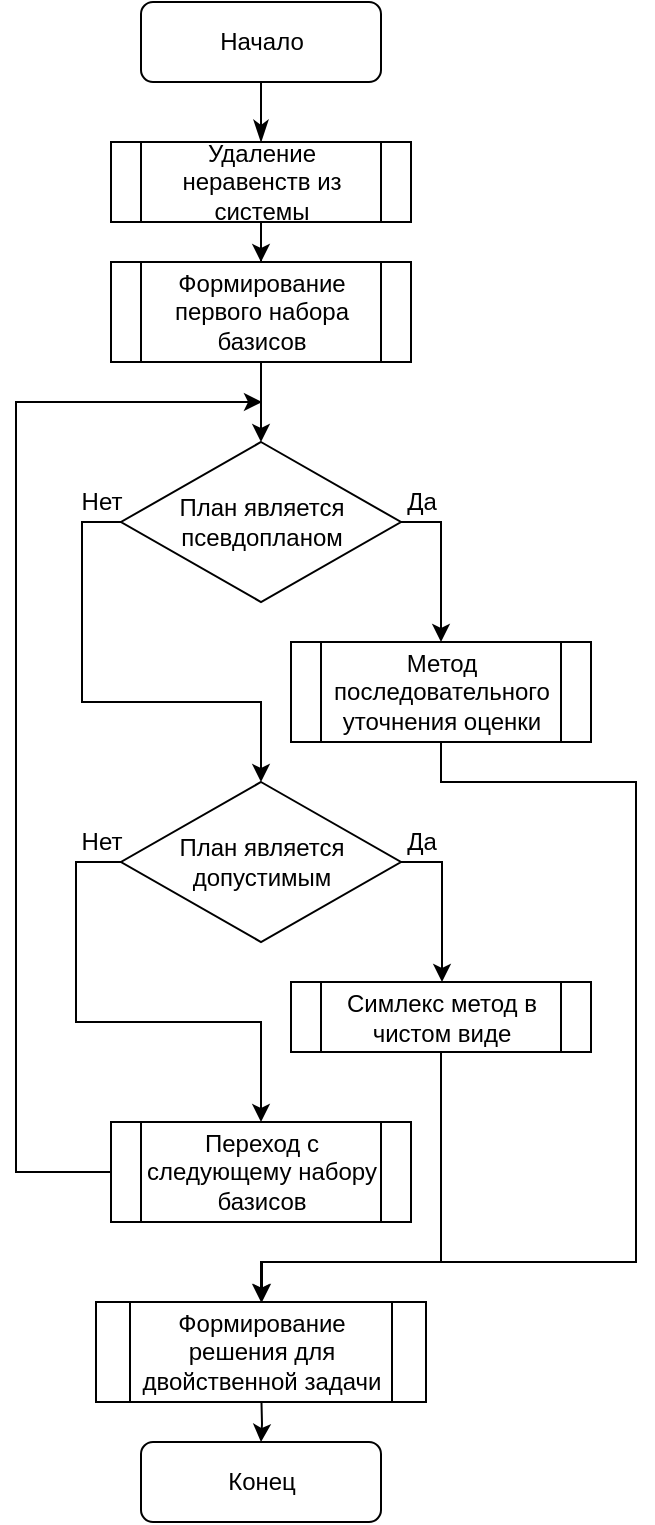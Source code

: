 <mxfile version="13.8.2" type="device"><diagram id="Btskecj4wtWNO1Yfo43e" name="Page-1"><mxGraphModel dx="1038" dy="580" grid="1" gridSize="10" guides="1" tooltips="1" connect="1" arrows="1" fold="1" page="1" pageScale="1" pageWidth="827" pageHeight="1169" math="0" shadow="0"><root><mxCell id="0"/><mxCell id="1" parent="0"/><mxCell id="YQFxH5kKGr9s6pGVyEgd-3" style="edgeStyle=orthogonalEdgeStyle;rounded=0;orthogonalLoop=1;jettySize=auto;html=1;exitX=0.5;exitY=1;exitDx=0;exitDy=0;" edge="1" parent="1" source="YQFxH5kKGr9s6pGVyEgd-28" target="YQFxH5kKGr9s6pGVyEgd-11"><mxGeometry relative="1" as="geometry"><mxPoint x="192.5" y="250" as="targetPoint"/><mxPoint x="192.5" y="230" as="sourcePoint"/></mxGeometry></mxCell><mxCell id="YQFxH5kKGr9s6pGVyEgd-7" style="edgeStyle=orthogonalEdgeStyle;rounded=0;orthogonalLoop=1;jettySize=auto;html=1;" edge="1" parent="1" target="YQFxH5kKGr9s6pGVyEgd-8"><mxGeometry relative="1" as="geometry"><mxPoint x="192.5" y="740" as="sourcePoint"/></mxGeometry></mxCell><mxCell id="YQFxH5kKGr9s6pGVyEgd-8" value="Конец" style="rounded=1;whiteSpace=wrap;html=1;fontSize=12;glass=0;strokeWidth=1;shadow=0;" vertex="1" parent="1"><mxGeometry x="132.5" y="770" width="120" height="40" as="geometry"/></mxCell><mxCell id="YQFxH5kKGr9s6pGVyEgd-9" value="Формирование решения для двойственной задачи" style="shape=process;whiteSpace=wrap;html=1;backgroundOutline=1;" vertex="1" parent="1"><mxGeometry x="110" y="700" width="165" height="50" as="geometry"/></mxCell><mxCell id="YQFxH5kKGr9s6pGVyEgd-32" style="edgeStyle=orthogonalEdgeStyle;rounded=0;orthogonalLoop=1;jettySize=auto;html=1;entryX=0.5;entryY=0;entryDx=0;entryDy=0;" edge="1" parent="1" source="YQFxH5kKGr9s6pGVyEgd-10" target="YQFxH5kKGr9s6pGVyEgd-9"><mxGeometry relative="1" as="geometry"><Array as="points"><mxPoint x="283" y="440"/><mxPoint x="380" y="440"/><mxPoint x="380" y="680"/><mxPoint x="193" y="680"/></Array></mxGeometry></mxCell><mxCell id="YQFxH5kKGr9s6pGVyEgd-10" value="Метод последовательного уточнения оценки" style="shape=process;whiteSpace=wrap;html=1;backgroundOutline=1;" vertex="1" parent="1"><mxGeometry x="207.5" y="370" width="150" height="50" as="geometry"/></mxCell><mxCell id="YQFxH5kKGr9s6pGVyEgd-12" style="edgeStyle=orthogonalEdgeStyle;rounded=0;orthogonalLoop=1;jettySize=auto;html=1;exitX=1;exitY=0.5;exitDx=0;exitDy=0;entryX=0.5;entryY=0;entryDx=0;entryDy=0;" edge="1" parent="1" source="YQFxH5kKGr9s6pGVyEgd-11" target="YQFxH5kKGr9s6pGVyEgd-10"><mxGeometry relative="1" as="geometry"><mxPoint x="350" y="310" as="targetPoint"/><Array as="points"><mxPoint x="283" y="310"/></Array></mxGeometry></mxCell><mxCell id="YQFxH5kKGr9s6pGVyEgd-14" style="edgeStyle=orthogonalEdgeStyle;rounded=0;orthogonalLoop=1;jettySize=auto;html=1;exitX=0;exitY=0.5;exitDx=0;exitDy=0;entryX=0.5;entryY=0;entryDx=0;entryDy=0;" edge="1" parent="1" source="YQFxH5kKGr9s6pGVyEgd-11" target="YQFxH5kKGr9s6pGVyEgd-15"><mxGeometry relative="1" as="geometry"><mxPoint x="190" y="440" as="targetPoint"/><Array as="points"><mxPoint x="103" y="310"/><mxPoint x="103" y="400"/><mxPoint x="193" y="400"/></Array></mxGeometry></mxCell><mxCell id="YQFxH5kKGr9s6pGVyEgd-11" value="План является псевдопланом" style="rhombus;whiteSpace=wrap;html=1;" vertex="1" parent="1"><mxGeometry x="122.5" y="270" width="140" height="80" as="geometry"/></mxCell><mxCell id="YQFxH5kKGr9s6pGVyEgd-13" value="Да" style="text;html=1;strokeColor=none;fillColor=none;align=center;verticalAlign=middle;whiteSpace=wrap;rounded=0;" vertex="1" parent="1"><mxGeometry x="252.5" y="290" width="40" height="20" as="geometry"/></mxCell><mxCell id="YQFxH5kKGr9s6pGVyEgd-20" style="edgeStyle=orthogonalEdgeStyle;rounded=0;orthogonalLoop=1;jettySize=auto;html=1;" edge="1" parent="1" source="YQFxH5kKGr9s6pGVyEgd-15" target="YQFxH5kKGr9s6pGVyEgd-18"><mxGeometry relative="1" as="geometry"><Array as="points"><mxPoint x="283" y="480"/></Array></mxGeometry></mxCell><mxCell id="YQFxH5kKGr9s6pGVyEgd-22" style="edgeStyle=orthogonalEdgeStyle;rounded=0;orthogonalLoop=1;jettySize=auto;html=1;entryX=0.5;entryY=0;entryDx=0;entryDy=0;" edge="1" parent="1" source="YQFxH5kKGr9s6pGVyEgd-15" target="YQFxH5kKGr9s6pGVyEgd-21"><mxGeometry relative="1" as="geometry"><Array as="points"><mxPoint x="100" y="480"/><mxPoint x="100" y="560"/><mxPoint x="193" y="560"/></Array></mxGeometry></mxCell><mxCell id="YQFxH5kKGr9s6pGVyEgd-15" value="План является допустимым" style="rhombus;whiteSpace=wrap;html=1;" vertex="1" parent="1"><mxGeometry x="122.5" y="440" width="140" height="80" as="geometry"/></mxCell><mxCell id="YQFxH5kKGr9s6pGVyEgd-16" value="Нет" style="text;html=1;strokeColor=none;fillColor=none;align=center;verticalAlign=middle;whiteSpace=wrap;rounded=0;" vertex="1" parent="1"><mxGeometry x="92.5" y="290" width="40" height="20" as="geometry"/></mxCell><mxCell id="YQFxH5kKGr9s6pGVyEgd-31" style="edgeStyle=orthogonalEdgeStyle;rounded=0;orthogonalLoop=1;jettySize=auto;html=1;" edge="1" parent="1" source="YQFxH5kKGr9s6pGVyEgd-18" target="YQFxH5kKGr9s6pGVyEgd-9"><mxGeometry relative="1" as="geometry"><mxPoint x="400" y="670" as="targetPoint"/><Array as="points"><mxPoint x="283" y="680"/><mxPoint x="193" y="680"/></Array></mxGeometry></mxCell><mxCell id="YQFxH5kKGr9s6pGVyEgd-18" value="Симлекс метод в чистом виде" style="shape=process;whiteSpace=wrap;html=1;backgroundOutline=1;" vertex="1" parent="1"><mxGeometry x="207.5" y="540" width="150" height="35" as="geometry"/></mxCell><mxCell id="YQFxH5kKGr9s6pGVyEgd-30" style="edgeStyle=orthogonalEdgeStyle;rounded=0;orthogonalLoop=1;jettySize=auto;html=1;exitX=0;exitY=0.5;exitDx=0;exitDy=0;" edge="1" parent="1" source="YQFxH5kKGr9s6pGVyEgd-21"><mxGeometry relative="1" as="geometry"><mxPoint x="193" y="250" as="targetPoint"/><Array as="points"><mxPoint x="70" y="635"/><mxPoint x="70" y="250"/><mxPoint x="193" y="250"/></Array></mxGeometry></mxCell><mxCell id="YQFxH5kKGr9s6pGVyEgd-21" value="Переход с следующему набору базисов" style="shape=process;whiteSpace=wrap;html=1;backgroundOutline=1;" vertex="1" parent="1"><mxGeometry x="117.5" y="610" width="150" height="50" as="geometry"/></mxCell><mxCell id="YQFxH5kKGr9s6pGVyEgd-23" value="Нет" style="text;html=1;strokeColor=none;fillColor=none;align=center;verticalAlign=middle;whiteSpace=wrap;rounded=0;" vertex="1" parent="1"><mxGeometry x="92.5" y="460" width="40" height="20" as="geometry"/></mxCell><mxCell id="YQFxH5kKGr9s6pGVyEgd-24" value="Да" style="text;html=1;strokeColor=none;fillColor=none;align=center;verticalAlign=middle;whiteSpace=wrap;rounded=0;" vertex="1" parent="1"><mxGeometry x="252.5" y="460" width="40" height="20" as="geometry"/></mxCell><mxCell id="YQFxH5kKGr9s6pGVyEgd-25" value="" style="rounded=0;html=1;jettySize=auto;orthogonalLoop=1;fontSize=11;endArrow=classicThin;endFill=1;endSize=8;strokeWidth=1;shadow=0;labelBackgroundColor=none;edgeStyle=orthogonalEdgeStyle;entryX=0.5;entryY=0;entryDx=0;entryDy=0;" edge="1" parent="1" source="YQFxH5kKGr9s6pGVyEgd-26" target="YQFxH5kKGr9s6pGVyEgd-27"><mxGeometry relative="1" as="geometry"><mxPoint x="192.5" y="110" as="targetPoint"/></mxGeometry></mxCell><mxCell id="YQFxH5kKGr9s6pGVyEgd-26" value="Начало" style="rounded=1;whiteSpace=wrap;html=1;fontSize=12;glass=0;strokeWidth=1;shadow=0;" vertex="1" parent="1"><mxGeometry x="132.5" y="50" width="120" height="40" as="geometry"/></mxCell><mxCell id="YQFxH5kKGr9s6pGVyEgd-29" style="edgeStyle=orthogonalEdgeStyle;rounded=0;orthogonalLoop=1;jettySize=auto;html=1;exitX=0.5;exitY=1;exitDx=0;exitDy=0;" edge="1" parent="1" source="YQFxH5kKGr9s6pGVyEgd-27" target="YQFxH5kKGr9s6pGVyEgd-28"><mxGeometry relative="1" as="geometry"/></mxCell><mxCell id="YQFxH5kKGr9s6pGVyEgd-27" value="Удаление неравенств из системы" style="shape=process;whiteSpace=wrap;html=1;backgroundOutline=1;" vertex="1" parent="1"><mxGeometry x="117.5" y="120" width="150" height="40" as="geometry"/></mxCell><mxCell id="YQFxH5kKGr9s6pGVyEgd-28" value="Формирование первого набора базисов" style="shape=process;whiteSpace=wrap;html=1;backgroundOutline=1;" vertex="1" parent="1"><mxGeometry x="117.5" y="180" width="150" height="50" as="geometry"/></mxCell></root></mxGraphModel></diagram></mxfile>